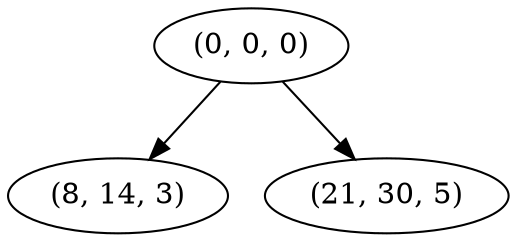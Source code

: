digraph tree {
    "(0, 0, 0)";
    "(8, 14, 3)";
    "(21, 30, 5)";
    "(0, 0, 0)" -> "(8, 14, 3)";
    "(0, 0, 0)" -> "(21, 30, 5)";
}
